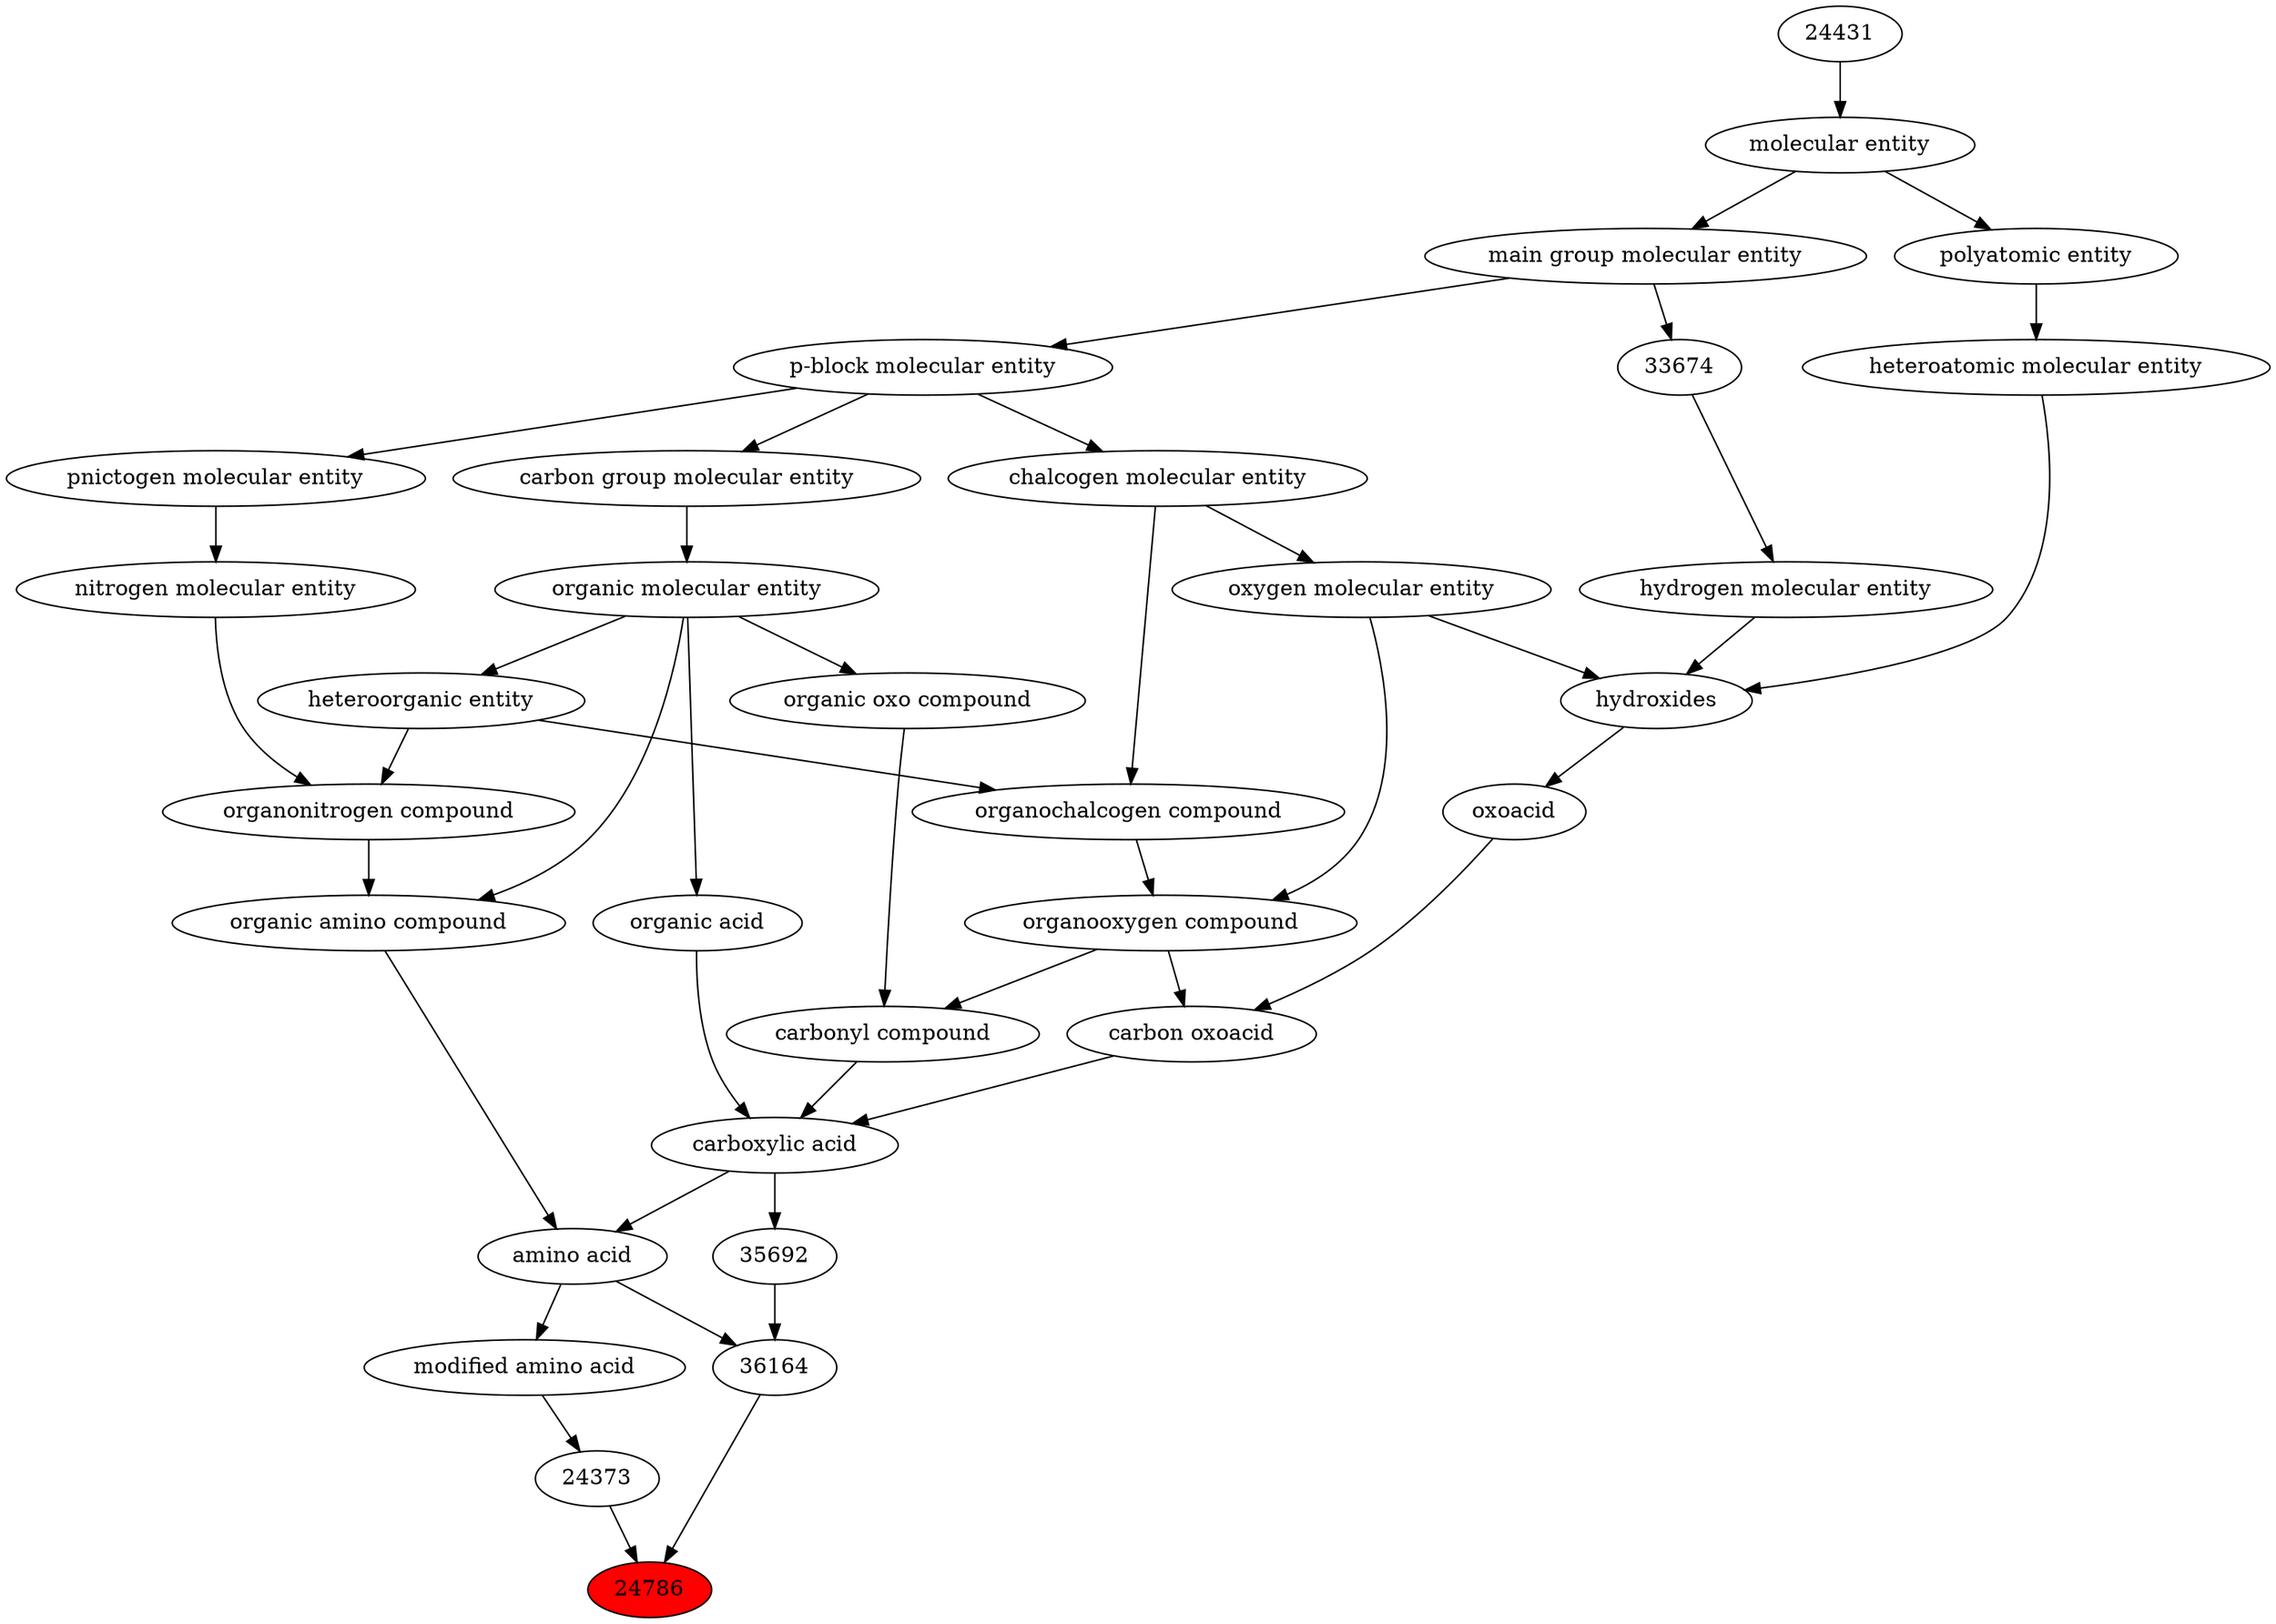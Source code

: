 digraph tree{ 
24786 [label="24786" fillcolor=red style=filled]
36164 -> 24786
24373 -> 24786
36164 [label="36164"]
35692 -> 36164
33709 -> 36164
24373 [label="24373"]
25359 -> 24373
35692 [label="35692"]
33575 -> 35692
33709 [label="amino acid"]
50047 -> 33709
33575 -> 33709
25359 [label="modified amino acid"]
33709 -> 25359
33575 [label="carboxylic acid"]
36586 -> 33575
35605 -> 33575
64709 -> 33575
50047 [label="organic amino compound"]
50860 -> 50047
35352 -> 50047
36586 [label="carbonyl compound"]
36587 -> 36586
36963 -> 36586
35605 [label="carbon oxoacid"]
24833 -> 35605
36963 -> 35605
64709 [label="organic acid"]
50860 -> 64709
50860 [label="organic molecular entity"]
33582 -> 50860
35352 [label="organonitrogen compound"]
51143 -> 35352
33285 -> 35352
36587 [label="organic oxo compound"]
50860 -> 36587
36963 [label="organooxygen compound"]
36962 -> 36963
25806 -> 36963
24833 [label="oxoacid"]
24651 -> 24833
33582 [label="carbon group molecular entity"]
33675 -> 33582
51143 [label="nitrogen molecular entity"]
33302 -> 51143
33285 [label="heteroorganic entity"]
50860 -> 33285
36962 [label="organochalcogen compound"]
33285 -> 36962
33304 -> 36962
25806 [label="oxygen molecular entity"]
33304 -> 25806
24651 [label="hydroxides"]
25806 -> 24651
33608 -> 24651
37577 -> 24651
33675 [label="p-block molecular entity"]
33579 -> 33675
33302 [label="pnictogen molecular entity"]
33675 -> 33302
33304 [label="chalcogen molecular entity"]
33675 -> 33304
33608 [label="hydrogen molecular entity"]
33674 -> 33608
37577 [label="heteroatomic molecular entity"]
36357 -> 37577
33579 [label="main group molecular entity"]
23367 -> 33579
33674 [label="33674"]
33579 -> 33674
36357 [label="polyatomic entity"]
23367 -> 36357
23367 [label="molecular entity"]
24431 -> 23367
24431 [label="24431"]
}